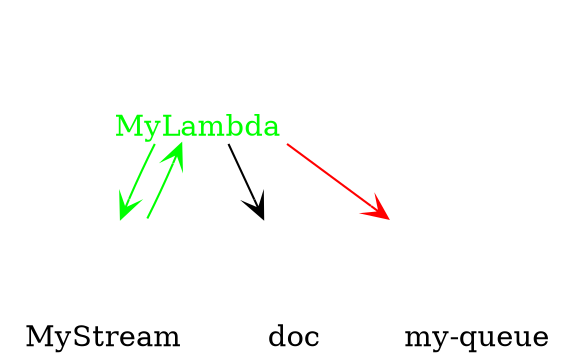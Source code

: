 digraph  {
	
	n1[fontcolor="green",height="0.9",image="images/lambda.svg",imagepos="tc",label="MyLambda",labelloc="b",shape="plaintext"];
	n3[height="0.9",imagepos="tc",label="MyStream",labelloc="b",shape="plaintext"];
	n4[height="0.9",imagepos="tc",label="doc",labelloc="b",shape="plaintext"];
	n2[height="0.9",image="images/sqs.svg",imagepos="tc",label="my-queue",labelloc="b",shape="plaintext"];
	n1->n2[arrowhead="vee",arrowtail="normal",color="red"];
	n1->n3[arrowhead="vee",arrowtail="normal",color="green"];
	n1->n4[arrowhead="vee",arrowtail="normal"];
	n3->n1[arrowhead="vee",arrowtail="normal",color="green"];
	
}
